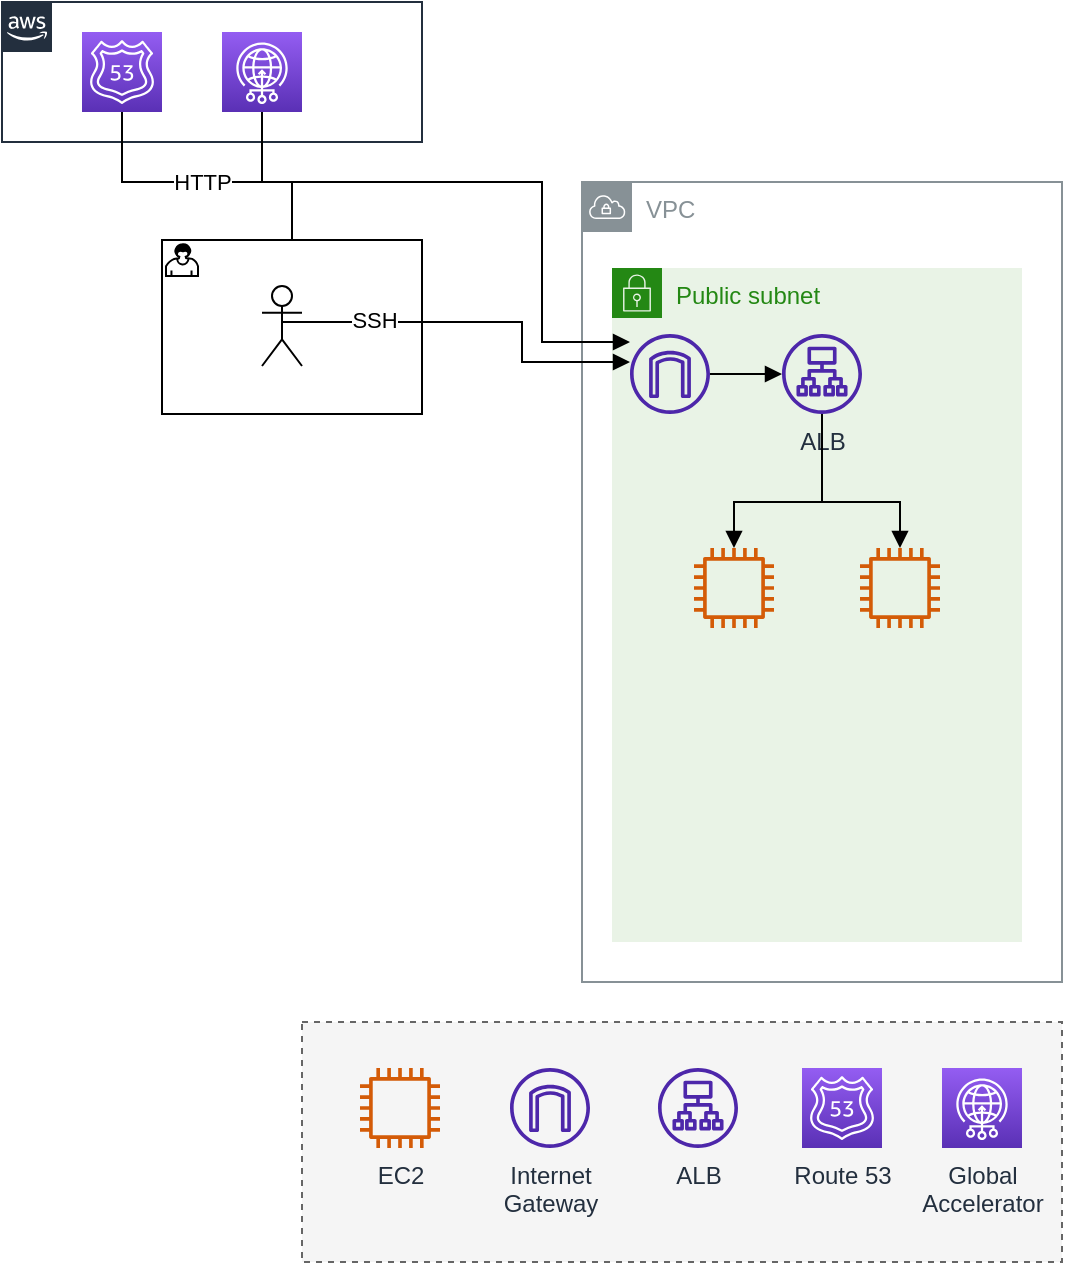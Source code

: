 <mxfile version="20.6.2" type="device"><diagram id="JvGHl1Pe_bLYHVb6gJ1f" name="페이지-1"><mxGraphModel dx="1106" dy="2061" grid="1" gridSize="10" guides="1" tooltips="1" connect="1" arrows="1" fold="1" page="1" pageScale="1" pageWidth="827" pageHeight="1169" math="0" shadow="0"><root><mxCell id="0"/><mxCell id="1" parent="0"/><mxCell id="MvwPjTDKeSDrv56tkZEy-1" style="edgeStyle=orthogonalEdgeStyle;rounded=0;orthogonalLoop=1;jettySize=auto;html=1;endArrow=none;endFill=0;" edge="1" parent="1" source="MvwPjTDKeSDrv56tkZEy-2"><mxGeometry relative="1" as="geometry"><mxPoint x="175" y="-680" as="targetPoint"/></mxGeometry></mxCell><mxCell id="MvwPjTDKeSDrv56tkZEy-2" value="" style="points=[[0.25,0,0],[0.5,0,0],[0.75,0,0],[1,0.25,0],[1,0.5,0],[1,0.75,0],[0.75,1,0],[0.5,1,0],[0.25,1,0],[0,0.75,0],[0,0.5,0],[0,0.25,0]];shape=mxgraph.bpmn.task;whiteSpace=wrap;size=10;taskMarker=user;shadow=0;" vertex="1" parent="1"><mxGeometry x="110" y="-651" width="130" height="87" as="geometry"/></mxCell><mxCell id="MvwPjTDKeSDrv56tkZEy-3" value="VPC" style="sketch=0;outlineConnect=0;gradientColor=none;html=1;whiteSpace=wrap;fontSize=12;fontStyle=0;shape=mxgraph.aws4.group;grIcon=mxgraph.aws4.group_vpc;strokeColor=#879196;fillColor=none;verticalAlign=top;align=left;spacingLeft=30;fontColor=#879196;dashed=0;" vertex="1" parent="1"><mxGeometry x="320" y="-680" width="240" height="400" as="geometry"/></mxCell><mxCell id="MvwPjTDKeSDrv56tkZEy-4" value="Public subnet" style="points=[[0,0],[0.25,0],[0.5,0],[0.75,0],[1,0],[1,0.25],[1,0.5],[1,0.75],[1,1],[0.75,1],[0.5,1],[0.25,1],[0,1],[0,0.75],[0,0.5],[0,0.25]];outlineConnect=0;gradientColor=none;html=1;whiteSpace=wrap;fontSize=12;fontStyle=0;container=1;pointerEvents=0;collapsible=0;recursiveResize=0;shape=mxgraph.aws4.group;grIcon=mxgraph.aws4.group_security_group;grStroke=0;strokeColor=#248814;fillColor=#E9F3E6;verticalAlign=top;align=left;spacingLeft=30;fontColor=#248814;dashed=0;" vertex="1" parent="1"><mxGeometry x="335" y="-637" width="205" height="337" as="geometry"/></mxCell><mxCell id="MvwPjTDKeSDrv56tkZEy-5" value="ALB" style="sketch=0;outlineConnect=0;fontColor=#232F3E;gradientColor=none;fillColor=#4D27AA;strokeColor=none;dashed=0;verticalLabelPosition=bottom;verticalAlign=top;align=center;html=1;fontSize=12;fontStyle=0;aspect=fixed;pointerEvents=1;shape=mxgraph.aws4.application_load_balancer;labelBackgroundColor=none;" vertex="1" parent="MvwPjTDKeSDrv56tkZEy-4"><mxGeometry x="85" y="33" width="40" height="40" as="geometry"/></mxCell><mxCell id="MvwPjTDKeSDrv56tkZEy-6" style="edgeStyle=orthogonalEdgeStyle;rounded=0;orthogonalLoop=1;jettySize=auto;html=1;exitX=0.5;exitY=0.5;exitDx=0;exitDy=0;exitPerimeter=0;endArrow=block;endFill=1;" edge="1" parent="1" source="MvwPjTDKeSDrv56tkZEy-8" target="MvwPjTDKeSDrv56tkZEy-12"><mxGeometry relative="1" as="geometry"><Array as="points"><mxPoint x="170" y="-610"/><mxPoint x="290" y="-610"/><mxPoint x="290" y="-590"/></Array><mxPoint x="344" y="-590" as="targetPoint"/></mxGeometry></mxCell><mxCell id="MvwPjTDKeSDrv56tkZEy-7" value="SSH" style="edgeLabel;html=1;align=center;verticalAlign=middle;resizable=0;points=[];" vertex="1" connectable="0" parent="MvwPjTDKeSDrv56tkZEy-6"><mxGeometry x="-0.603" y="1" relative="1" as="geometry"><mxPoint x="9" as="offset"/></mxGeometry></mxCell><mxCell id="MvwPjTDKeSDrv56tkZEy-8" value="" style="shape=umlActor;verticalLabelPosition=bottom;verticalAlign=top;html=1;outlineConnect=0;" vertex="1" parent="1"><mxGeometry x="160" y="-628" width="20" height="40" as="geometry"/></mxCell><mxCell id="MvwPjTDKeSDrv56tkZEy-9" value="" style="rounded=0;whiteSpace=wrap;html=1;fillColor=#f5f5f5;fontColor=#333333;strokeColor=#666666;dashed=1;" vertex="1" parent="1"><mxGeometry x="180" y="-260" width="380" height="120" as="geometry"/></mxCell><mxCell id="MvwPjTDKeSDrv56tkZEy-10" value="Internet&lt;br&gt;Gateway" style="sketch=0;outlineConnect=0;fontColor=#232F3E;gradientColor=none;fillColor=#4D27AA;strokeColor=none;dashed=0;verticalLabelPosition=bottom;verticalAlign=top;align=center;html=1;fontSize=12;fontStyle=0;aspect=fixed;pointerEvents=1;shape=mxgraph.aws4.internet_gateway;rounded=0;shadow=0;" vertex="1" parent="1"><mxGeometry x="284" y="-237" width="40" height="40" as="geometry"/></mxCell><mxCell id="MvwPjTDKeSDrv56tkZEy-11" style="edgeStyle=orthogonalEdgeStyle;rounded=0;orthogonalLoop=1;jettySize=auto;html=1;endArrow=block;endFill=1;" edge="1" parent="1" source="MvwPjTDKeSDrv56tkZEy-12" target="MvwPjTDKeSDrv56tkZEy-5"><mxGeometry relative="1" as="geometry"/></mxCell><mxCell id="MvwPjTDKeSDrv56tkZEy-12" value="" style="sketch=0;outlineConnect=0;fontColor=#232F3E;gradientColor=none;fillColor=#4D27AA;strokeColor=none;dashed=0;verticalLabelPosition=bottom;verticalAlign=top;align=center;html=1;fontSize=12;fontStyle=0;aspect=fixed;pointerEvents=1;shape=mxgraph.aws4.internet_gateway;rounded=0;shadow=0;" vertex="1" parent="1"><mxGeometry x="344" y="-604" width="40" height="40" as="geometry"/></mxCell><mxCell id="MvwPjTDKeSDrv56tkZEy-13" value="EC2" style="sketch=0;outlineConnect=0;fontColor=#232F3E;gradientColor=none;fillColor=#D45B07;strokeColor=none;dashed=0;verticalLabelPosition=bottom;verticalAlign=top;align=center;html=1;fontSize=12;fontStyle=0;aspect=fixed;pointerEvents=1;shape=mxgraph.aws4.instance2;" vertex="1" parent="1"><mxGeometry x="209" y="-237" width="40" height="40" as="geometry"/></mxCell><mxCell id="MvwPjTDKeSDrv56tkZEy-14" value="" style="sketch=0;outlineConnect=0;fontColor=#232F3E;gradientColor=none;fillColor=#D45B07;strokeColor=none;dashed=0;verticalLabelPosition=bottom;verticalAlign=top;align=center;html=1;fontSize=12;fontStyle=0;aspect=fixed;pointerEvents=1;shape=mxgraph.aws4.instance2;" vertex="1" parent="1"><mxGeometry x="459" y="-497" width="40" height="40" as="geometry"/></mxCell><mxCell id="MvwPjTDKeSDrv56tkZEy-15" value="" style="sketch=0;outlineConnect=0;fontColor=#232F3E;gradientColor=none;fillColor=#D45B07;strokeColor=none;dashed=0;verticalLabelPosition=bottom;verticalAlign=top;align=center;html=1;fontSize=12;fontStyle=0;aspect=fixed;pointerEvents=1;shape=mxgraph.aws4.instance2;" vertex="1" parent="1"><mxGeometry x="376" y="-497" width="40" height="40" as="geometry"/></mxCell><mxCell id="MvwPjTDKeSDrv56tkZEy-16" value="ALB" style="sketch=0;outlineConnect=0;fontColor=#232F3E;gradientColor=none;fillColor=#4D27AA;strokeColor=none;dashed=0;verticalLabelPosition=bottom;verticalAlign=top;align=center;html=1;fontSize=12;fontStyle=0;aspect=fixed;pointerEvents=1;shape=mxgraph.aws4.application_load_balancer;labelBackgroundColor=none;" vertex="1" parent="1"><mxGeometry x="358" y="-237" width="40" height="40" as="geometry"/></mxCell><mxCell id="MvwPjTDKeSDrv56tkZEy-17" style="edgeStyle=orthogonalEdgeStyle;rounded=0;orthogonalLoop=1;jettySize=auto;html=1;endArrow=block;endFill=1;" edge="1" parent="1" source="MvwPjTDKeSDrv56tkZEy-5" target="MvwPjTDKeSDrv56tkZEy-15"><mxGeometry relative="1" as="geometry"><Array as="points"><mxPoint x="440" y="-520"/><mxPoint x="396" y="-520"/></Array></mxGeometry></mxCell><mxCell id="MvwPjTDKeSDrv56tkZEy-18" style="edgeStyle=orthogonalEdgeStyle;rounded=0;orthogonalLoop=1;jettySize=auto;html=1;endArrow=block;endFill=1;" edge="1" parent="1" source="MvwPjTDKeSDrv56tkZEy-5" target="MvwPjTDKeSDrv56tkZEy-14"><mxGeometry relative="1" as="geometry"><Array as="points"><mxPoint x="440" y="-520"/><mxPoint x="479" y="-520"/></Array></mxGeometry></mxCell><mxCell id="MvwPjTDKeSDrv56tkZEy-19" value="" style="points=[[0,0],[0.25,0],[0.5,0],[0.75,0],[1,0],[1,0.25],[1,0.5],[1,0.75],[1,1],[0.75,1],[0.5,1],[0.25,1],[0,1],[0,0.75],[0,0.5],[0,0.25]];outlineConnect=0;gradientColor=none;html=1;whiteSpace=wrap;fontSize=12;fontStyle=0;container=1;pointerEvents=0;collapsible=0;recursiveResize=0;shape=mxgraph.aws4.group;grIcon=mxgraph.aws4.group_aws_cloud_alt;strokeColor=#232F3E;fillColor=none;verticalAlign=top;align=left;spacingLeft=30;fontColor=#232F3E;dashed=0;" vertex="1" parent="1"><mxGeometry x="30" y="-770" width="210" height="70" as="geometry"/></mxCell><mxCell id="MvwPjTDKeSDrv56tkZEy-20" value="" style="sketch=0;points=[[0,0,0],[0.25,0,0],[0.5,0,0],[0.75,0,0],[1,0,0],[0,1,0],[0.25,1,0],[0.5,1,0],[0.75,1,0],[1,1,0],[0,0.25,0],[0,0.5,0],[0,0.75,0],[1,0.25,0],[1,0.5,0],[1,0.75,0]];outlineConnect=0;fontColor=#232F3E;gradientColor=#945DF2;gradientDirection=north;fillColor=#5A30B5;strokeColor=#ffffff;dashed=0;verticalLabelPosition=bottom;verticalAlign=top;align=center;html=1;fontSize=12;fontStyle=0;aspect=fixed;shape=mxgraph.aws4.resourceIcon;resIcon=mxgraph.aws4.route_53;" vertex="1" parent="MvwPjTDKeSDrv56tkZEy-19"><mxGeometry x="40" y="15" width="40" height="40" as="geometry"/></mxCell><mxCell id="MvwPjTDKeSDrv56tkZEy-28" value="" style="sketch=0;points=[[0,0,0],[0.25,0,0],[0.5,0,0],[0.75,0,0],[1,0,0],[0,1,0],[0.25,1,0],[0.5,1,0],[0.75,1,0],[1,1,0],[0,0.25,0],[0,0.5,0],[0,0.75,0],[1,0.25,0],[1,0.5,0],[1,0.75,0]];outlineConnect=0;fontColor=#232F3E;gradientColor=#945DF2;gradientDirection=north;fillColor=#5A30B5;strokeColor=#ffffff;dashed=0;verticalLabelPosition=bottom;verticalAlign=top;align=center;html=1;fontSize=12;fontStyle=0;aspect=fixed;shape=mxgraph.aws4.resourceIcon;resIcon=mxgraph.aws4.global_accelerator;" vertex="1" parent="MvwPjTDKeSDrv56tkZEy-19"><mxGeometry x="110" y="15" width="40" height="40" as="geometry"/></mxCell><mxCell id="MvwPjTDKeSDrv56tkZEy-21" value="Route 53" style="sketch=0;points=[[0,0,0],[0.25,0,0],[0.5,0,0],[0.75,0,0],[1,0,0],[0,1,0],[0.25,1,0],[0.5,1,0],[0.75,1,0],[1,1,0],[0,0.25,0],[0,0.5,0],[0,0.75,0],[1,0.25,0],[1,0.5,0],[1,0.75,0]];outlineConnect=0;fontColor=#232F3E;gradientColor=#945DF2;gradientDirection=north;fillColor=#5A30B5;strokeColor=#ffffff;dashed=0;verticalLabelPosition=bottom;verticalAlign=top;align=center;html=1;fontSize=12;fontStyle=0;aspect=fixed;shape=mxgraph.aws4.resourceIcon;resIcon=mxgraph.aws4.route_53;" vertex="1" parent="1"><mxGeometry x="430" y="-237" width="40" height="40" as="geometry"/></mxCell><mxCell id="MvwPjTDKeSDrv56tkZEy-22" style="edgeStyle=orthogonalEdgeStyle;rounded=0;orthogonalLoop=1;jettySize=auto;html=1;endArrow=block;endFill=1;startArrow=none;" edge="1" parent="1" target="MvwPjTDKeSDrv56tkZEy-12"><mxGeometry relative="1" as="geometry"><Array as="points"><mxPoint x="160" y="-680"/><mxPoint x="300" y="-680"/><mxPoint x="300" y="-600"/></Array><mxPoint x="160" y="-715" as="sourcePoint"/></mxGeometry></mxCell><mxCell id="MvwPjTDKeSDrv56tkZEy-24" style="edgeStyle=orthogonalEdgeStyle;rounded=0;orthogonalLoop=1;jettySize=auto;html=1;endArrow=none;endFill=0;" edge="1" parent="1" source="MvwPjTDKeSDrv56tkZEy-20"><mxGeometry relative="1" as="geometry"><mxPoint x="160" y="-680" as="targetPoint"/><Array as="points"><mxPoint x="90" y="-680"/></Array></mxGeometry></mxCell><mxCell id="MvwPjTDKeSDrv56tkZEy-25" value="HTTP" style="edgeLabel;html=1;align=center;verticalAlign=middle;resizable=0;points=[];" vertex="1" connectable="0" parent="MvwPjTDKeSDrv56tkZEy-24"><mxGeometry x="0.029" y="-1" relative="1" as="geometry"><mxPoint x="21" y="-1" as="offset"/></mxGeometry></mxCell><mxCell id="MvwPjTDKeSDrv56tkZEy-27" value="Global&lt;br&gt;Accelerator" style="sketch=0;points=[[0,0,0],[0.25,0,0],[0.5,0,0],[0.75,0,0],[1,0,0],[0,1,0],[0.25,1,0],[0.5,1,0],[0.75,1,0],[1,1,0],[0,0.25,0],[0,0.5,0],[0,0.75,0],[1,0.25,0],[1,0.5,0],[1,0.75,0]];outlineConnect=0;fontColor=#232F3E;gradientColor=#945DF2;gradientDirection=north;fillColor=#5A30B5;strokeColor=#ffffff;dashed=0;verticalLabelPosition=bottom;verticalAlign=top;align=center;html=1;fontSize=12;fontStyle=0;aspect=fixed;shape=mxgraph.aws4.resourceIcon;resIcon=mxgraph.aws4.global_accelerator;" vertex="1" parent="1"><mxGeometry x="500" y="-237" width="40" height="40" as="geometry"/></mxCell></root></mxGraphModel></diagram></mxfile>